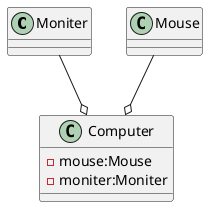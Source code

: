 @startuml

Moniter --o Computer
Mouse --o Computer

class Computer{
- mouse:Mouse
-moniter:Moniter
}
class Moniter{

}
class Mouse{

}

@enduml